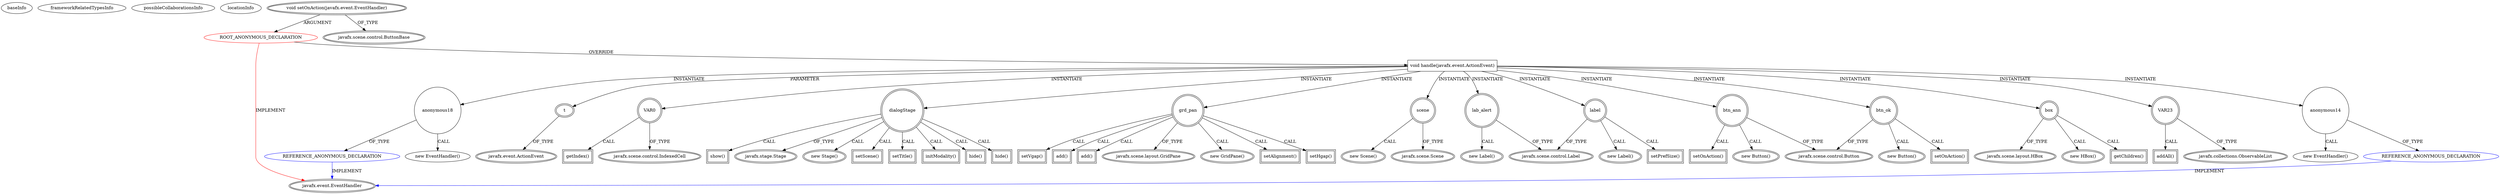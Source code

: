 digraph {
baseInfo[graphId=2184,category="extension_graph",isAnonymous=true,possibleRelation=true]
frameworkRelatedTypesInfo[0="javafx.event.EventHandler"]
possibleCollaborationsInfo[0="2184~OVERRIDING_METHOD_DECLARATION-INSTANTIATION-~javafx.event.EventHandler ~javafx.event.EventHandler ~true~true"]
locationInfo[projectName="bjornbil-reservatie",filePath="/bjornbil-reservatie/reservatie-master/ReservatieKommaFinal/src/be/khleuven/bjornbillen/controller/MainController.java",contextSignature="void DeleteReservationCell()",graphId="2184"]
0[label="ROOT_ANONYMOUS_DECLARATION",vertexType="ROOT_ANONYMOUS_DECLARATION",isFrameworkType=false,color=red]
1[label="javafx.event.EventHandler",vertexType="FRAMEWORK_INTERFACE_TYPE",isFrameworkType=true,peripheries=2]
2[label="void setOnAction(javafx.event.EventHandler)",vertexType="OUTSIDE_CALL",isFrameworkType=true,peripheries=2]
3[label="javafx.scene.control.ButtonBase",vertexType="FRAMEWORK_CLASS_TYPE",isFrameworkType=true,peripheries=2]
4[label="void handle(javafx.event.ActionEvent)",vertexType="OVERRIDING_METHOD_DECLARATION",isFrameworkType=false,shape=box]
5[label="t",vertexType="PARAMETER_DECLARATION",isFrameworkType=true,peripheries=2]
6[label="javafx.event.ActionEvent",vertexType="FRAMEWORK_CLASS_TYPE",isFrameworkType=true,peripheries=2]
7[label="VAR0",vertexType="VARIABLE_EXPRESION",isFrameworkType=true,peripheries=2,shape=circle]
9[label="javafx.scene.control.IndexedCell",vertexType="FRAMEWORK_CLASS_TYPE",isFrameworkType=true,peripheries=2]
8[label="getIndex()",vertexType="INSIDE_CALL",isFrameworkType=true,peripheries=2,shape=box]
11[label="dialogStage",vertexType="VARIABLE_EXPRESION",isFrameworkType=true,peripheries=2,shape=circle]
12[label="javafx.stage.Stage",vertexType="FRAMEWORK_CLASS_TYPE",isFrameworkType=true,peripheries=2]
10[label="new Stage()",vertexType="CONSTRUCTOR_CALL",isFrameworkType=true,peripheries=2]
14[label="grd_pan",vertexType="VARIABLE_EXPRESION",isFrameworkType=true,peripheries=2,shape=circle]
15[label="javafx.scene.layout.GridPane",vertexType="FRAMEWORK_CLASS_TYPE",isFrameworkType=true,peripheries=2]
13[label="new GridPane()",vertexType="CONSTRUCTOR_CALL",isFrameworkType=true,peripheries=2]
17[label="setAlignment()",vertexType="INSIDE_CALL",isFrameworkType=true,peripheries=2,shape=box]
19[label="setHgap()",vertexType="INSIDE_CALL",isFrameworkType=true,peripheries=2,shape=box]
21[label="setVgap()",vertexType="INSIDE_CALL",isFrameworkType=true,peripheries=2,shape=box]
23[label="scene",vertexType="VARIABLE_EXPRESION",isFrameworkType=true,peripheries=2,shape=circle]
24[label="javafx.scene.Scene",vertexType="FRAMEWORK_CLASS_TYPE",isFrameworkType=true,peripheries=2]
22[label="new Scene()",vertexType="CONSTRUCTOR_CALL",isFrameworkType=true,peripheries=2]
26[label="setScene()",vertexType="INSIDE_CALL",isFrameworkType=true,peripheries=2,shape=box]
28[label="setTitle()",vertexType="INSIDE_CALL",isFrameworkType=true,peripheries=2,shape=box]
30[label="initModality()",vertexType="INSIDE_CALL",isFrameworkType=true,peripheries=2,shape=box]
32[label="lab_alert",vertexType="VARIABLE_EXPRESION",isFrameworkType=true,peripheries=2,shape=circle]
33[label="javafx.scene.control.Label",vertexType="FRAMEWORK_CLASS_TYPE",isFrameworkType=true,peripheries=2]
31[label="new Label()",vertexType="CONSTRUCTOR_CALL",isFrameworkType=true,peripheries=2]
35[label="add()",vertexType="INSIDE_CALL",isFrameworkType=true,peripheries=2,shape=box]
37[label="btn_ok",vertexType="VARIABLE_EXPRESION",isFrameworkType=true,peripheries=2,shape=circle]
38[label="javafx.scene.control.Button",vertexType="FRAMEWORK_CLASS_TYPE",isFrameworkType=true,peripheries=2]
36[label="new Button()",vertexType="CONSTRUCTOR_CALL",isFrameworkType=true,peripheries=2]
40[label="setOnAction()",vertexType="INSIDE_CALL",isFrameworkType=true,peripheries=2,shape=box]
42[label="anonymous14",vertexType="VARIABLE_EXPRESION",isFrameworkType=false,shape=circle]
43[label="REFERENCE_ANONYMOUS_DECLARATION",vertexType="REFERENCE_ANONYMOUS_DECLARATION",isFrameworkType=false,color=blue]
41[label="new EventHandler()",vertexType="CONSTRUCTOR_CALL",isFrameworkType=false]
46[label="hide()",vertexType="INSIDE_CALL",isFrameworkType=true,peripheries=2,shape=box]
48[label="btn_ann",vertexType="VARIABLE_EXPRESION",isFrameworkType=true,peripheries=2,shape=circle]
47[label="new Button()",vertexType="CONSTRUCTOR_CALL",isFrameworkType=true,peripheries=2]
51[label="setOnAction()",vertexType="INSIDE_CALL",isFrameworkType=true,peripheries=2,shape=box]
53[label="anonymous18",vertexType="VARIABLE_EXPRESION",isFrameworkType=false,shape=circle]
54[label="REFERENCE_ANONYMOUS_DECLARATION",vertexType="REFERENCE_ANONYMOUS_DECLARATION",isFrameworkType=false,color=blue]
52[label="new EventHandler()",vertexType="CONSTRUCTOR_CALL",isFrameworkType=false]
57[label="hide()",vertexType="INSIDE_CALL",isFrameworkType=true,peripheries=2,shape=box]
59[label="box",vertexType="VARIABLE_EXPRESION",isFrameworkType=true,peripheries=2,shape=circle]
60[label="javafx.scene.layout.HBox",vertexType="FRAMEWORK_CLASS_TYPE",isFrameworkType=true,peripheries=2]
58[label="new HBox()",vertexType="CONSTRUCTOR_CALL",isFrameworkType=true,peripheries=2]
62[label="label",vertexType="VARIABLE_EXPRESION",isFrameworkType=true,peripheries=2,shape=circle]
61[label="new Label()",vertexType="CONSTRUCTOR_CALL",isFrameworkType=true,peripheries=2]
65[label="setPrefSize()",vertexType="INSIDE_CALL",isFrameworkType=true,peripheries=2,shape=box]
66[label="VAR23",vertexType="VARIABLE_EXPRESION",isFrameworkType=true,peripheries=2,shape=circle]
68[label="javafx.collections.ObservableList",vertexType="FRAMEWORK_INTERFACE_TYPE",isFrameworkType=true,peripheries=2]
67[label="addAll()",vertexType="INSIDE_CALL",isFrameworkType=true,peripheries=2,shape=box]
70[label="getChildren()",vertexType="INSIDE_CALL",isFrameworkType=true,peripheries=2,shape=box]
72[label="add()",vertexType="INSIDE_CALL",isFrameworkType=true,peripheries=2,shape=box]
74[label="show()",vertexType="INSIDE_CALL",isFrameworkType=true,peripheries=2,shape=box]
0->1[label="IMPLEMENT",color=red]
2->0[label="ARGUMENT"]
2->3[label="OF_TYPE"]
0->4[label="OVERRIDE"]
5->6[label="OF_TYPE"]
4->5[label="PARAMETER"]
4->7[label="INSTANTIATE"]
7->9[label="OF_TYPE"]
7->8[label="CALL"]
4->11[label="INSTANTIATE"]
11->12[label="OF_TYPE"]
11->10[label="CALL"]
4->14[label="INSTANTIATE"]
14->15[label="OF_TYPE"]
14->13[label="CALL"]
14->17[label="CALL"]
14->19[label="CALL"]
14->21[label="CALL"]
4->23[label="INSTANTIATE"]
23->24[label="OF_TYPE"]
23->22[label="CALL"]
11->26[label="CALL"]
11->28[label="CALL"]
11->30[label="CALL"]
4->32[label="INSTANTIATE"]
32->33[label="OF_TYPE"]
32->31[label="CALL"]
14->35[label="CALL"]
4->37[label="INSTANTIATE"]
37->38[label="OF_TYPE"]
37->36[label="CALL"]
37->40[label="CALL"]
4->42[label="INSTANTIATE"]
43->1[label="IMPLEMENT",color=blue]
42->43[label="OF_TYPE"]
42->41[label="CALL"]
11->46[label="CALL"]
4->48[label="INSTANTIATE"]
48->38[label="OF_TYPE"]
48->47[label="CALL"]
48->51[label="CALL"]
4->53[label="INSTANTIATE"]
54->1[label="IMPLEMENT",color=blue]
53->54[label="OF_TYPE"]
53->52[label="CALL"]
11->57[label="CALL"]
4->59[label="INSTANTIATE"]
59->60[label="OF_TYPE"]
59->58[label="CALL"]
4->62[label="INSTANTIATE"]
62->33[label="OF_TYPE"]
62->61[label="CALL"]
62->65[label="CALL"]
4->66[label="INSTANTIATE"]
66->68[label="OF_TYPE"]
66->67[label="CALL"]
59->70[label="CALL"]
14->72[label="CALL"]
11->74[label="CALL"]
}
